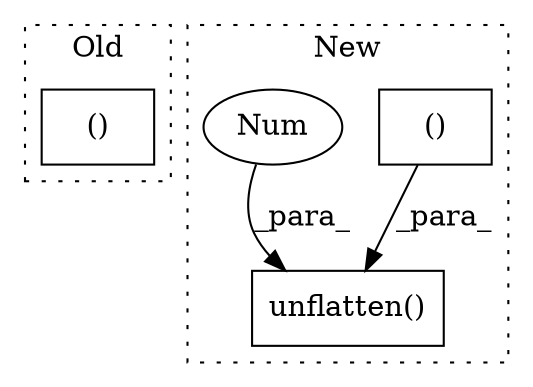 digraph G {
subgraph cluster0 {
1 [label="()" a="54" s="15671" l="15" shape="box"];
label = "Old";
style="dotted";
}
subgraph cluster1 {
2 [label="unflatten()" a="75" s="15714,15751" l="12,1" shape="box"];
3 [label="()" a="54" s="15746" l="4" shape="box"];
4 [label="Num" a="76" s="15726" l="1" shape="ellipse"];
label = "New";
style="dotted";
}
3 -> 2 [label="_para_"];
4 -> 2 [label="_para_"];
}